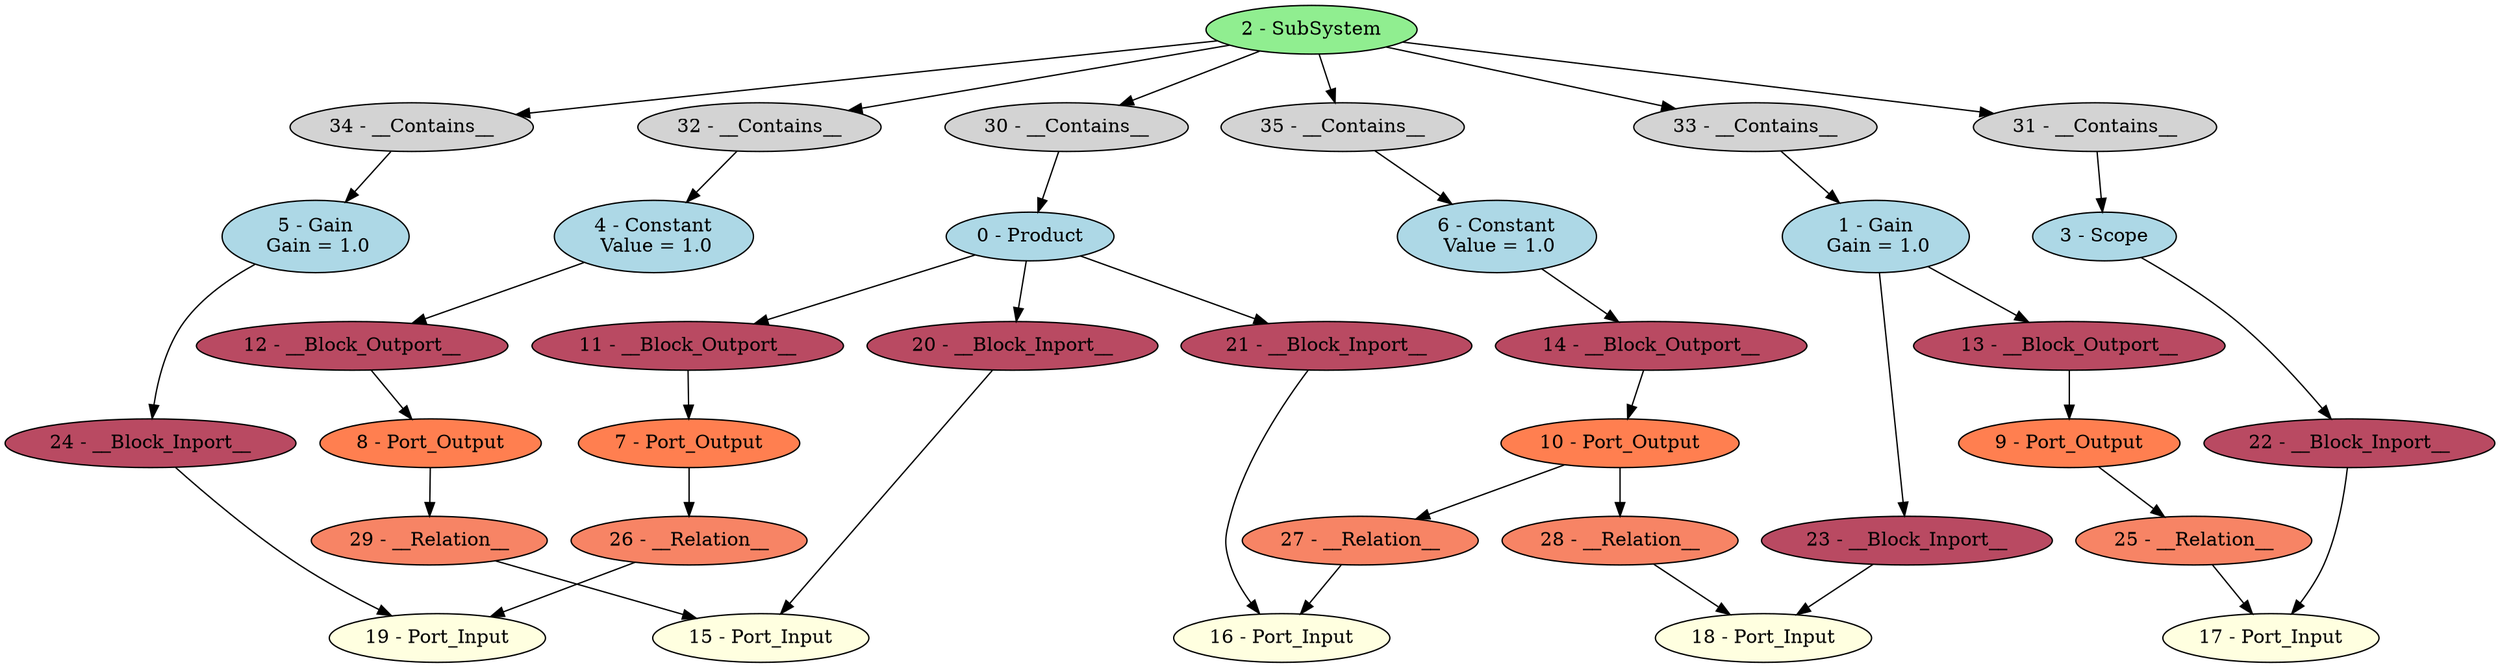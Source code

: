 digraph HEasy_opt {
"0 - Product" [style=filled, fillcolor=lightblue];
"1 - Gain\n Gain = 1.0" [style=filled, fillcolor=lightblue];
"2 - SubSystem" [style=filled, fillcolor=lightgreen];
"3 - Scope" [style=filled, fillcolor=lightblue];
"4 - Constant\n Value = 1.0" [style=filled, fillcolor=lightblue];
"5 - Gain\n Gain = 1.0" [style=filled, fillcolor=lightblue];
"6 - Constant\n Value = 1.0" [style=filled, fillcolor=lightblue];
"7 - Port_Output" [style=filled, fillcolor=coral];
"8 - Port_Output" [style=filled, fillcolor=coral];
"9 - Port_Output" [style=filled, fillcolor=coral];
"10 - Port_Output" [style=filled, fillcolor=coral];
"11 - __Block_Outport__" [style=filled, fillcolor="#b94a62"];
"12 - __Block_Outport__" [style=filled, fillcolor="#b94a62"];
"13 - __Block_Outport__" [style=filled, fillcolor="#b94a62"];
"14 - __Block_Outport__" [style=filled, fillcolor="#b94a62"];
"15 - Port_Input" [style=filled, fillcolor=lightyellow];
"16 - Port_Input" [style=filled, fillcolor=lightyellow];
"17 - Port_Input" [style=filled, fillcolor=lightyellow];
"18 - Port_Input" [style=filled, fillcolor=lightyellow];
"19 - Port_Input" [style=filled, fillcolor=lightyellow];
"20 - __Block_Inport__" [style=filled, fillcolor="#b94a62"];
"21 - __Block_Inport__" [style=filled, fillcolor="#b94a62"];
"22 - __Block_Inport__" [style=filled, fillcolor="#b94a62"];
"23 - __Block_Inport__" [style=filled, fillcolor="#b94a62"];
"24 - __Block_Inport__" [style=filled, fillcolor="#b94a62"];
"25 - __Relation__" [style=filled, fillcolor="#f78465"];
"26 - __Relation__" [style=filled, fillcolor="#f78465"];
"27 - __Relation__" [style=filled, fillcolor="#f78465"];
"28 - __Relation__" [style=filled, fillcolor="#f78465"];
"29 - __Relation__" [style=filled, fillcolor="#f78465"];
"30 - __Contains__" [style=filled, fillcolor=lightgray];
"31 - __Contains__" [style=filled, fillcolor=lightgray];
"32 - __Contains__" [style=filled, fillcolor=lightgray];
"33 - __Contains__" [style=filled, fillcolor=lightgray];
"34 - __Contains__" [style=filled, fillcolor=lightgray];
"35 - __Contains__" [style=filled, fillcolor=lightgray];
"0 - Product" -> "11 - __Block_Outport__";
"1 - Gain\n Gain = 1.0" -> "13 - __Block_Outport__";
"2 - SubSystem" -> "35 - __Contains__";
"2 - SubSystem" -> "34 - __Contains__";
"2 - SubSystem" -> "33 - __Contains__";
"2 - SubSystem" -> "32 - __Contains__";
"2 - SubSystem" -> "31 - __Contains__";
"2 - SubSystem" -> "30 - __Contains__";
"4 - Constant\n Value = 1.0" -> "12 - __Block_Outport__";
"6 - Constant\n Value = 1.0" -> "14 - __Block_Outport__";
"7 - Port_Output" -> "26 - __Relation__";
"8 - Port_Output" -> "29 - __Relation__";
"9 - Port_Output" -> "25 - __Relation__";
"10 - Port_Output" -> "28 - __Relation__";
"10 - Port_Output" -> "27 - __Relation__";
"11 - __Block_Outport__" -> "7 - Port_Output";
"12 - __Block_Outport__" -> "8 - Port_Output";
"13 - __Block_Outport__" -> "9 - Port_Output";
"14 - __Block_Outport__" -> "10 - Port_Output";
"20 - __Block_Inport__" -> "15 - Port_Input";
"21 - __Block_Inport__" -> "16 - Port_Input";
"22 - __Block_Inport__" -> "17 - Port_Input";
"23 - __Block_Inport__" -> "18 - Port_Input";
"24 - __Block_Inport__" -> "19 - Port_Input";
"0 - Product" -> "20 - __Block_Inport__";
"0 - Product" -> "21 - __Block_Inport__";
"3 - Scope" -> "22 - __Block_Inport__";
"1 - Gain\n Gain = 1.0" -> "23 - __Block_Inport__";
"5 - Gain\n Gain = 1.0" -> "24 - __Block_Inport__";
"25 - __Relation__" -> "17 - Port_Input";
"26 - __Relation__" -> "19 - Port_Input";
"27 - __Relation__" -> "16 - Port_Input";
"28 - __Relation__" -> "18 - Port_Input";
"29 - __Relation__" -> "15 - Port_Input";
"30 - __Contains__" -> "0 - Product";
"31 - __Contains__" -> "3 - Scope";
"32 - __Contains__" -> "4 - Constant\n Value = 1.0";
"33 - __Contains__" -> "1 - Gain\n Gain = 1.0";
"34 - __Contains__" -> "5 - Gain\n Gain = 1.0";
"35 - __Contains__" -> "6 - Constant\n Value = 1.0";
}
